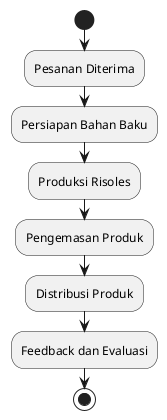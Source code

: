 @startuml
start
:Pesanan Diterima;
:Persiapan Bahan Baku;
:Produksi Risoles;
:Pengemasan Produk;
:Distribusi Produk;
:Feedback dan Evaluasi;
stop
@enduml
